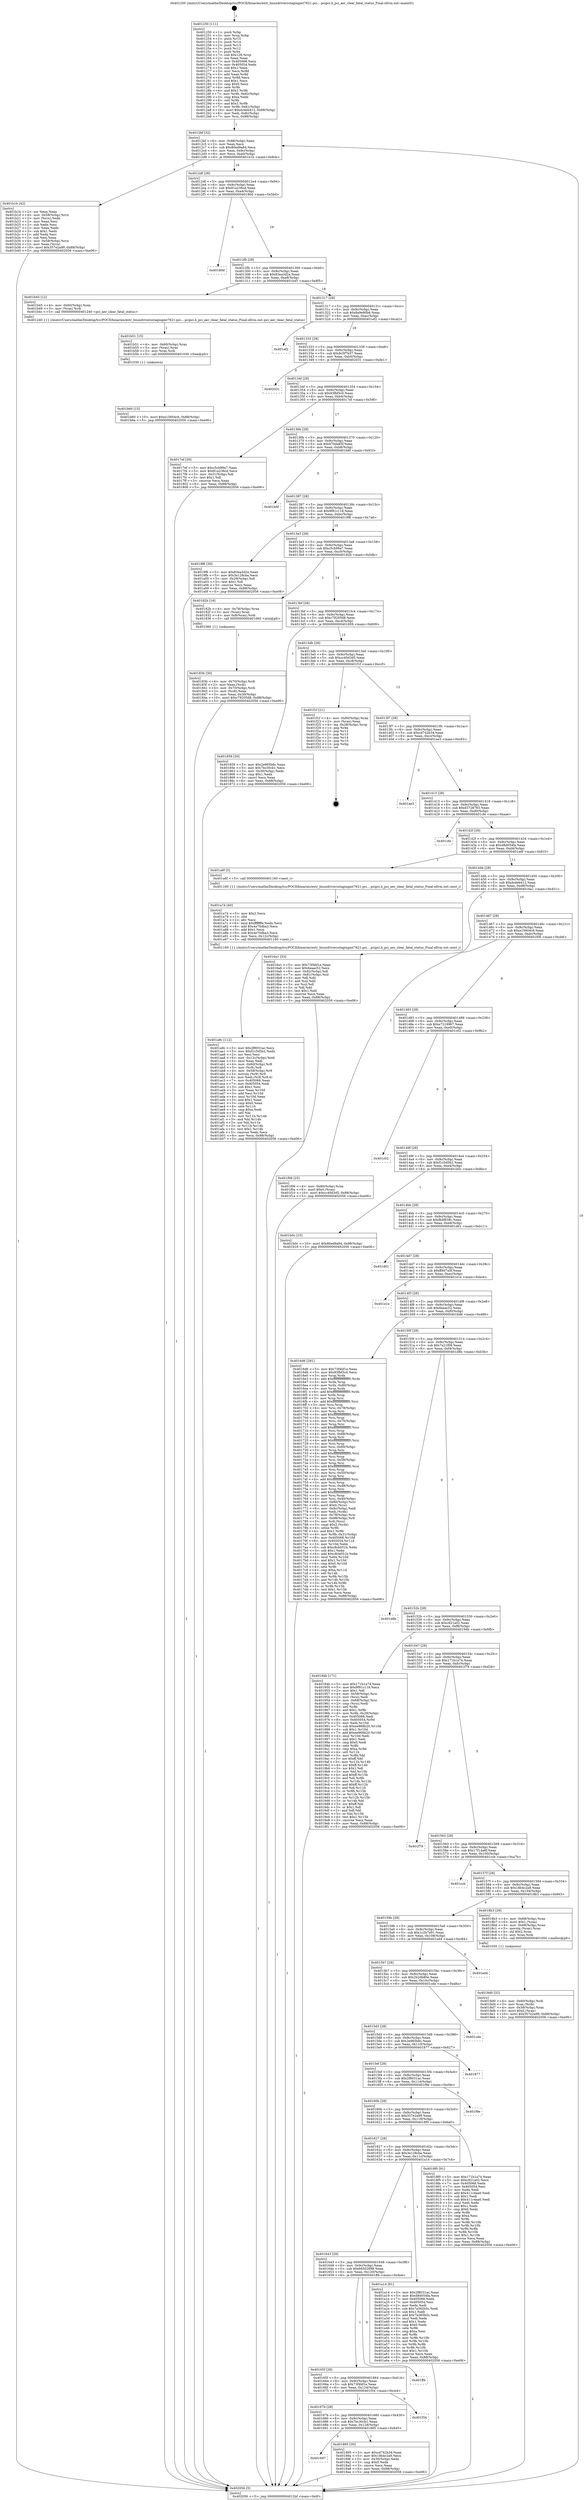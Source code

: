 digraph "0x401250" {
  label = "0x401250 (/mnt/c/Users/mathe/Desktop/tcc/POCII/binaries/extr_linuxdriversstagingmt7621-pci....pcipci.h_pci_aer_clear_fatal_status_Final-ollvm.out::main(0))"
  labelloc = "t"
  node[shape=record]

  Entry [label="",width=0.3,height=0.3,shape=circle,fillcolor=black,style=filled]
  "0x4012bf" [label="{
     0x4012bf [32]\l
     | [instrs]\l
     &nbsp;&nbsp;0x4012bf \<+6\>: mov -0x88(%rbp),%eax\l
     &nbsp;&nbsp;0x4012c5 \<+2\>: mov %eax,%ecx\l
     &nbsp;&nbsp;0x4012c7 \<+6\>: sub $0x80ed9a84,%ecx\l
     &nbsp;&nbsp;0x4012cd \<+6\>: mov %eax,-0x9c(%rbp)\l
     &nbsp;&nbsp;0x4012d3 \<+6\>: mov %ecx,-0xa0(%rbp)\l
     &nbsp;&nbsp;0x4012d9 \<+6\>: je 0000000000401b1b \<main+0x8cb\>\l
  }"]
  "0x401b1b" [label="{
     0x401b1b [42]\l
     | [instrs]\l
     &nbsp;&nbsp;0x401b1b \<+2\>: xor %eax,%eax\l
     &nbsp;&nbsp;0x401b1d \<+4\>: mov -0x58(%rbp),%rcx\l
     &nbsp;&nbsp;0x401b21 \<+2\>: mov (%rcx),%edx\l
     &nbsp;&nbsp;0x401b23 \<+2\>: mov %eax,%esi\l
     &nbsp;&nbsp;0x401b25 \<+2\>: sub %edx,%esi\l
     &nbsp;&nbsp;0x401b27 \<+2\>: mov %eax,%edx\l
     &nbsp;&nbsp;0x401b29 \<+3\>: sub $0x1,%edx\l
     &nbsp;&nbsp;0x401b2c \<+2\>: add %edx,%esi\l
     &nbsp;&nbsp;0x401b2e \<+2\>: sub %esi,%eax\l
     &nbsp;&nbsp;0x401b30 \<+4\>: mov -0x58(%rbp),%rcx\l
     &nbsp;&nbsp;0x401b34 \<+2\>: mov %eax,(%rcx)\l
     &nbsp;&nbsp;0x401b36 \<+10\>: movl $0x357e2a99,-0x88(%rbp)\l
     &nbsp;&nbsp;0x401b40 \<+5\>: jmp 0000000000402056 \<main+0xe06\>\l
  }"]
  "0x4012df" [label="{
     0x4012df [28]\l
     | [instrs]\l
     &nbsp;&nbsp;0x4012df \<+5\>: jmp 00000000004012e4 \<main+0x94\>\l
     &nbsp;&nbsp;0x4012e4 \<+6\>: mov -0x9c(%rbp),%eax\l
     &nbsp;&nbsp;0x4012ea \<+5\>: sub $0x81a236cd,%eax\l
     &nbsp;&nbsp;0x4012ef \<+6\>: mov %eax,-0xa4(%rbp)\l
     &nbsp;&nbsp;0x4012f5 \<+6\>: je 000000000040180d \<main+0x5bd\>\l
  }"]
  Exit [label="",width=0.3,height=0.3,shape=circle,fillcolor=black,style=filled,peripheries=2]
  "0x40180d" [label="{
     0x40180d\l
  }", style=dashed]
  "0x4012fb" [label="{
     0x4012fb [28]\l
     | [instrs]\l
     &nbsp;&nbsp;0x4012fb \<+5\>: jmp 0000000000401300 \<main+0xb0\>\l
     &nbsp;&nbsp;0x401300 \<+6\>: mov -0x9c(%rbp),%eax\l
     &nbsp;&nbsp;0x401306 \<+5\>: sub $0x83ea3d2a,%eax\l
     &nbsp;&nbsp;0x40130b \<+6\>: mov %eax,-0xa8(%rbp)\l
     &nbsp;&nbsp;0x401311 \<+6\>: je 0000000000401b45 \<main+0x8f5\>\l
  }"]
  "0x401b60" [label="{
     0x401b60 [15]\l
     | [instrs]\l
     &nbsp;&nbsp;0x401b60 \<+10\>: movl $0xe15604c6,-0x88(%rbp)\l
     &nbsp;&nbsp;0x401b6a \<+5\>: jmp 0000000000402056 \<main+0xe06\>\l
  }"]
  "0x401b45" [label="{
     0x401b45 [12]\l
     | [instrs]\l
     &nbsp;&nbsp;0x401b45 \<+4\>: mov -0x60(%rbp),%rax\l
     &nbsp;&nbsp;0x401b49 \<+3\>: mov (%rax),%rdi\l
     &nbsp;&nbsp;0x401b4c \<+5\>: call 0000000000401240 \<pci_aer_clear_fatal_status\>\l
     | [calls]\l
     &nbsp;&nbsp;0x401240 \{1\} (/mnt/c/Users/mathe/Desktop/tcc/POCII/binaries/extr_linuxdriversstagingmt7621-pci....pcipci.h_pci_aer_clear_fatal_status_Final-ollvm.out::pci_aer_clear_fatal_status)\l
  }"]
  "0x401317" [label="{
     0x401317 [28]\l
     | [instrs]\l
     &nbsp;&nbsp;0x401317 \<+5\>: jmp 000000000040131c \<main+0xcc\>\l
     &nbsp;&nbsp;0x40131c \<+6\>: mov -0x9c(%rbp),%eax\l
     &nbsp;&nbsp;0x401322 \<+5\>: sub $0x8a9e80b6,%eax\l
     &nbsp;&nbsp;0x401327 \<+6\>: mov %eax,-0xac(%rbp)\l
     &nbsp;&nbsp;0x40132d \<+6\>: je 0000000000401ef2 \<main+0xca2\>\l
  }"]
  "0x401b51" [label="{
     0x401b51 [15]\l
     | [instrs]\l
     &nbsp;&nbsp;0x401b51 \<+4\>: mov -0x60(%rbp),%rax\l
     &nbsp;&nbsp;0x401b55 \<+3\>: mov (%rax),%rax\l
     &nbsp;&nbsp;0x401b58 \<+3\>: mov %rax,%rdi\l
     &nbsp;&nbsp;0x401b5b \<+5\>: call 0000000000401030 \<free@plt\>\l
     | [calls]\l
     &nbsp;&nbsp;0x401030 \{1\} (unknown)\l
  }"]
  "0x401ef2" [label="{
     0x401ef2\l
  }", style=dashed]
  "0x401333" [label="{
     0x401333 [28]\l
     | [instrs]\l
     &nbsp;&nbsp;0x401333 \<+5\>: jmp 0000000000401338 \<main+0xe8\>\l
     &nbsp;&nbsp;0x401338 \<+6\>: mov -0x9c(%rbp),%eax\l
     &nbsp;&nbsp;0x40133e \<+5\>: sub $0x8c5f7b37,%eax\l
     &nbsp;&nbsp;0x401343 \<+6\>: mov %eax,-0xb0(%rbp)\l
     &nbsp;&nbsp;0x401349 \<+6\>: je 0000000000402031 \<main+0xde1\>\l
  }"]
  "0x401a9c" [label="{
     0x401a9c [112]\l
     | [instrs]\l
     &nbsp;&nbsp;0x401a9c \<+5\>: mov $0x2f8031ac,%ecx\l
     &nbsp;&nbsp;0x401aa1 \<+5\>: mov $0xf1c5d5b2,%edx\l
     &nbsp;&nbsp;0x401aa6 \<+2\>: xor %esi,%esi\l
     &nbsp;&nbsp;0x401aa8 \<+6\>: mov -0x12c(%rbp),%edi\l
     &nbsp;&nbsp;0x401aae \<+3\>: imul %eax,%edi\l
     &nbsp;&nbsp;0x401ab1 \<+4\>: mov -0x60(%rbp),%r8\l
     &nbsp;&nbsp;0x401ab5 \<+3\>: mov (%r8),%r8\l
     &nbsp;&nbsp;0x401ab8 \<+4\>: mov -0x58(%rbp),%r9\l
     &nbsp;&nbsp;0x401abc \<+3\>: movslq (%r9),%r9\l
     &nbsp;&nbsp;0x401abf \<+4\>: mov %edi,(%r8,%r9,4)\l
     &nbsp;&nbsp;0x401ac3 \<+7\>: mov 0x405068,%eax\l
     &nbsp;&nbsp;0x401aca \<+7\>: mov 0x405054,%edi\l
     &nbsp;&nbsp;0x401ad1 \<+3\>: sub $0x1,%esi\l
     &nbsp;&nbsp;0x401ad4 \<+3\>: mov %eax,%r10d\l
     &nbsp;&nbsp;0x401ad7 \<+3\>: add %esi,%r10d\l
     &nbsp;&nbsp;0x401ada \<+4\>: imul %r10d,%eax\l
     &nbsp;&nbsp;0x401ade \<+3\>: and $0x1,%eax\l
     &nbsp;&nbsp;0x401ae1 \<+3\>: cmp $0x0,%eax\l
     &nbsp;&nbsp;0x401ae4 \<+4\>: sete %r11b\l
     &nbsp;&nbsp;0x401ae8 \<+3\>: cmp $0xa,%edi\l
     &nbsp;&nbsp;0x401aeb \<+3\>: setl %bl\l
     &nbsp;&nbsp;0x401aee \<+3\>: mov %r11b,%r14b\l
     &nbsp;&nbsp;0x401af1 \<+3\>: and %bl,%r14b\l
     &nbsp;&nbsp;0x401af4 \<+3\>: xor %bl,%r11b\l
     &nbsp;&nbsp;0x401af7 \<+3\>: or %r11b,%r14b\l
     &nbsp;&nbsp;0x401afa \<+4\>: test $0x1,%r14b\l
     &nbsp;&nbsp;0x401afe \<+3\>: cmovne %edx,%ecx\l
     &nbsp;&nbsp;0x401b01 \<+6\>: mov %ecx,-0x88(%rbp)\l
     &nbsp;&nbsp;0x401b07 \<+5\>: jmp 0000000000402056 \<main+0xe06\>\l
  }"]
  "0x402031" [label="{
     0x402031\l
  }", style=dashed]
  "0x40134f" [label="{
     0x40134f [28]\l
     | [instrs]\l
     &nbsp;&nbsp;0x40134f \<+5\>: jmp 0000000000401354 \<main+0x104\>\l
     &nbsp;&nbsp;0x401354 \<+6\>: mov -0x9c(%rbp),%eax\l
     &nbsp;&nbsp;0x40135a \<+5\>: sub $0x93fbf3c0,%eax\l
     &nbsp;&nbsp;0x40135f \<+6\>: mov %eax,-0xb4(%rbp)\l
     &nbsp;&nbsp;0x401365 \<+6\>: je 00000000004017ef \<main+0x59f\>\l
  }"]
  "0x401a74" [label="{
     0x401a74 [40]\l
     | [instrs]\l
     &nbsp;&nbsp;0x401a74 \<+5\>: mov $0x2,%ecx\l
     &nbsp;&nbsp;0x401a79 \<+1\>: cltd\l
     &nbsp;&nbsp;0x401a7a \<+2\>: idiv %ecx\l
     &nbsp;&nbsp;0x401a7c \<+6\>: imul $0xfffffffe,%edx,%ecx\l
     &nbsp;&nbsp;0x401a82 \<+6\>: add $0x4e70dba3,%ecx\l
     &nbsp;&nbsp;0x401a88 \<+3\>: add $0x1,%ecx\l
     &nbsp;&nbsp;0x401a8b \<+6\>: sub $0x4e70dba3,%ecx\l
     &nbsp;&nbsp;0x401a91 \<+6\>: mov %ecx,-0x12c(%rbp)\l
     &nbsp;&nbsp;0x401a97 \<+5\>: call 0000000000401160 \<next_i\>\l
     | [calls]\l
     &nbsp;&nbsp;0x401160 \{1\} (/mnt/c/Users/mathe/Desktop/tcc/POCII/binaries/extr_linuxdriversstagingmt7621-pci....pcipci.h_pci_aer_clear_fatal_status_Final-ollvm.out::next_i)\l
  }"]
  "0x4017ef" [label="{
     0x4017ef [30]\l
     | [instrs]\l
     &nbsp;&nbsp;0x4017ef \<+5\>: mov $0xc5cb98a7,%eax\l
     &nbsp;&nbsp;0x4017f4 \<+5\>: mov $0x81a236cd,%ecx\l
     &nbsp;&nbsp;0x4017f9 \<+3\>: mov -0x31(%rbp),%dl\l
     &nbsp;&nbsp;0x4017fc \<+3\>: test $0x1,%dl\l
     &nbsp;&nbsp;0x4017ff \<+3\>: cmovne %ecx,%eax\l
     &nbsp;&nbsp;0x401802 \<+6\>: mov %eax,-0x88(%rbp)\l
     &nbsp;&nbsp;0x401808 \<+5\>: jmp 0000000000402056 \<main+0xe06\>\l
  }"]
  "0x40136b" [label="{
     0x40136b [28]\l
     | [instrs]\l
     &nbsp;&nbsp;0x40136b \<+5\>: jmp 0000000000401370 \<main+0x120\>\l
     &nbsp;&nbsp;0x401370 \<+6\>: mov -0x9c(%rbp),%eax\l
     &nbsp;&nbsp;0x401376 \<+5\>: sub $0x970da85f,%eax\l
     &nbsp;&nbsp;0x40137b \<+6\>: mov %eax,-0xb8(%rbp)\l
     &nbsp;&nbsp;0x401381 \<+6\>: je 0000000000401b6f \<main+0x91f\>\l
  }"]
  "0x4018d0" [label="{
     0x4018d0 [32]\l
     | [instrs]\l
     &nbsp;&nbsp;0x4018d0 \<+4\>: mov -0x60(%rbp),%rdi\l
     &nbsp;&nbsp;0x4018d4 \<+3\>: mov %rax,(%rdi)\l
     &nbsp;&nbsp;0x4018d7 \<+4\>: mov -0x58(%rbp),%rax\l
     &nbsp;&nbsp;0x4018db \<+6\>: movl $0x0,(%rax)\l
     &nbsp;&nbsp;0x4018e1 \<+10\>: movl $0x357e2a99,-0x88(%rbp)\l
     &nbsp;&nbsp;0x4018eb \<+5\>: jmp 0000000000402056 \<main+0xe06\>\l
  }"]
  "0x401b6f" [label="{
     0x401b6f\l
  }", style=dashed]
  "0x401387" [label="{
     0x401387 [28]\l
     | [instrs]\l
     &nbsp;&nbsp;0x401387 \<+5\>: jmp 000000000040138c \<main+0x13c\>\l
     &nbsp;&nbsp;0x40138c \<+6\>: mov -0x9c(%rbp),%eax\l
     &nbsp;&nbsp;0x401392 \<+5\>: sub $0x9f91c118,%eax\l
     &nbsp;&nbsp;0x401397 \<+6\>: mov %eax,-0xbc(%rbp)\l
     &nbsp;&nbsp;0x40139d \<+6\>: je 00000000004019f6 \<main+0x7a6\>\l
  }"]
  "0x401697" [label="{
     0x401697\l
  }", style=dashed]
  "0x4019f6" [label="{
     0x4019f6 [30]\l
     | [instrs]\l
     &nbsp;&nbsp;0x4019f6 \<+5\>: mov $0x83ea3d2a,%eax\l
     &nbsp;&nbsp;0x4019fb \<+5\>: mov $0x3e128cba,%ecx\l
     &nbsp;&nbsp;0x401a00 \<+3\>: mov -0x29(%rbp),%dl\l
     &nbsp;&nbsp;0x401a03 \<+3\>: test $0x1,%dl\l
     &nbsp;&nbsp;0x401a06 \<+3\>: cmovne %ecx,%eax\l
     &nbsp;&nbsp;0x401a09 \<+6\>: mov %eax,-0x88(%rbp)\l
     &nbsp;&nbsp;0x401a0f \<+5\>: jmp 0000000000402056 \<main+0xe06\>\l
  }"]
  "0x4013a3" [label="{
     0x4013a3 [28]\l
     | [instrs]\l
     &nbsp;&nbsp;0x4013a3 \<+5\>: jmp 00000000004013a8 \<main+0x158\>\l
     &nbsp;&nbsp;0x4013a8 \<+6\>: mov -0x9c(%rbp),%eax\l
     &nbsp;&nbsp;0x4013ae \<+5\>: sub $0xc5cb98a7,%eax\l
     &nbsp;&nbsp;0x4013b3 \<+6\>: mov %eax,-0xc0(%rbp)\l
     &nbsp;&nbsp;0x4013b9 \<+6\>: je 000000000040182b \<main+0x5db\>\l
  }"]
  "0x401895" [label="{
     0x401895 [30]\l
     | [instrs]\l
     &nbsp;&nbsp;0x401895 \<+5\>: mov $0xcd742b34,%eax\l
     &nbsp;&nbsp;0x40189a \<+5\>: mov $0x18b4c2a9,%ecx\l
     &nbsp;&nbsp;0x40189f \<+3\>: mov -0x30(%rbp),%edx\l
     &nbsp;&nbsp;0x4018a2 \<+3\>: cmp $0x0,%edx\l
     &nbsp;&nbsp;0x4018a5 \<+3\>: cmove %ecx,%eax\l
     &nbsp;&nbsp;0x4018a8 \<+6\>: mov %eax,-0x88(%rbp)\l
     &nbsp;&nbsp;0x4018ae \<+5\>: jmp 0000000000402056 \<main+0xe06\>\l
  }"]
  "0x40182b" [label="{
     0x40182b [16]\l
     | [instrs]\l
     &nbsp;&nbsp;0x40182b \<+4\>: mov -0x78(%rbp),%rax\l
     &nbsp;&nbsp;0x40182f \<+3\>: mov (%rax),%rax\l
     &nbsp;&nbsp;0x401832 \<+4\>: mov 0x8(%rax),%rdi\l
     &nbsp;&nbsp;0x401836 \<+5\>: call 0000000000401060 \<atoi@plt\>\l
     | [calls]\l
     &nbsp;&nbsp;0x401060 \{1\} (unknown)\l
  }"]
  "0x4013bf" [label="{
     0x4013bf [28]\l
     | [instrs]\l
     &nbsp;&nbsp;0x4013bf \<+5\>: jmp 00000000004013c4 \<main+0x174\>\l
     &nbsp;&nbsp;0x4013c4 \<+6\>: mov -0x9c(%rbp),%eax\l
     &nbsp;&nbsp;0x4013ca \<+5\>: sub $0xc78205d8,%eax\l
     &nbsp;&nbsp;0x4013cf \<+6\>: mov %eax,-0xc4(%rbp)\l
     &nbsp;&nbsp;0x4013d5 \<+6\>: je 0000000000401859 \<main+0x609\>\l
  }"]
  "0x40167b" [label="{
     0x40167b [28]\l
     | [instrs]\l
     &nbsp;&nbsp;0x40167b \<+5\>: jmp 0000000000401680 \<main+0x430\>\l
     &nbsp;&nbsp;0x401680 \<+6\>: mov -0x9c(%rbp),%eax\l
     &nbsp;&nbsp;0x401686 \<+5\>: sub $0x7bc30cb1,%eax\l
     &nbsp;&nbsp;0x40168b \<+6\>: mov %eax,-0x128(%rbp)\l
     &nbsp;&nbsp;0x401691 \<+6\>: je 0000000000401895 \<main+0x645\>\l
  }"]
  "0x401859" [label="{
     0x401859 [30]\l
     | [instrs]\l
     &nbsp;&nbsp;0x401859 \<+5\>: mov $0x2e965b6c,%eax\l
     &nbsp;&nbsp;0x40185e \<+5\>: mov $0x7bc30cb1,%ecx\l
     &nbsp;&nbsp;0x401863 \<+3\>: mov -0x30(%rbp),%edx\l
     &nbsp;&nbsp;0x401866 \<+3\>: cmp $0x1,%edx\l
     &nbsp;&nbsp;0x401869 \<+3\>: cmovl %ecx,%eax\l
     &nbsp;&nbsp;0x40186c \<+6\>: mov %eax,-0x88(%rbp)\l
     &nbsp;&nbsp;0x401872 \<+5\>: jmp 0000000000402056 \<main+0xe06\>\l
  }"]
  "0x4013db" [label="{
     0x4013db [28]\l
     | [instrs]\l
     &nbsp;&nbsp;0x4013db \<+5\>: jmp 00000000004013e0 \<main+0x190\>\l
     &nbsp;&nbsp;0x4013e0 \<+6\>: mov -0x9c(%rbp),%eax\l
     &nbsp;&nbsp;0x4013e6 \<+5\>: sub $0xcc40d3d5,%eax\l
     &nbsp;&nbsp;0x4013eb \<+6\>: mov %eax,-0xc8(%rbp)\l
     &nbsp;&nbsp;0x4013f1 \<+6\>: je 0000000000401f1f \<main+0xccf\>\l
  }"]
  "0x401f34" [label="{
     0x401f34\l
  }", style=dashed]
  "0x401f1f" [label="{
     0x401f1f [21]\l
     | [instrs]\l
     &nbsp;&nbsp;0x401f1f \<+4\>: mov -0x80(%rbp),%rax\l
     &nbsp;&nbsp;0x401f23 \<+2\>: mov (%rax),%eax\l
     &nbsp;&nbsp;0x401f25 \<+4\>: lea -0x28(%rbp),%rsp\l
     &nbsp;&nbsp;0x401f29 \<+1\>: pop %rbx\l
     &nbsp;&nbsp;0x401f2a \<+2\>: pop %r12\l
     &nbsp;&nbsp;0x401f2c \<+2\>: pop %r13\l
     &nbsp;&nbsp;0x401f2e \<+2\>: pop %r14\l
     &nbsp;&nbsp;0x401f30 \<+2\>: pop %r15\l
     &nbsp;&nbsp;0x401f32 \<+1\>: pop %rbp\l
     &nbsp;&nbsp;0x401f33 \<+1\>: ret\l
  }"]
  "0x4013f7" [label="{
     0x4013f7 [28]\l
     | [instrs]\l
     &nbsp;&nbsp;0x4013f7 \<+5\>: jmp 00000000004013fc \<main+0x1ac\>\l
     &nbsp;&nbsp;0x4013fc \<+6\>: mov -0x9c(%rbp),%eax\l
     &nbsp;&nbsp;0x401402 \<+5\>: sub $0xcd742b34,%eax\l
     &nbsp;&nbsp;0x401407 \<+6\>: mov %eax,-0xcc(%rbp)\l
     &nbsp;&nbsp;0x40140d \<+6\>: je 0000000000401ee3 \<main+0xc93\>\l
  }"]
  "0x40165f" [label="{
     0x40165f [28]\l
     | [instrs]\l
     &nbsp;&nbsp;0x40165f \<+5\>: jmp 0000000000401664 \<main+0x414\>\l
     &nbsp;&nbsp;0x401664 \<+6\>: mov -0x9c(%rbp),%eax\l
     &nbsp;&nbsp;0x40166a \<+5\>: sub $0x73f4bf1e,%eax\l
     &nbsp;&nbsp;0x40166f \<+6\>: mov %eax,-0x124(%rbp)\l
     &nbsp;&nbsp;0x401675 \<+6\>: je 0000000000401f34 \<main+0xce4\>\l
  }"]
  "0x401ee3" [label="{
     0x401ee3\l
  }", style=dashed]
  "0x401413" [label="{
     0x401413 [28]\l
     | [instrs]\l
     &nbsp;&nbsp;0x401413 \<+5\>: jmp 0000000000401418 \<main+0x1c8\>\l
     &nbsp;&nbsp;0x401418 \<+6\>: mov -0x9c(%rbp),%eax\l
     &nbsp;&nbsp;0x40141e \<+5\>: sub $0xd3728783,%eax\l
     &nbsp;&nbsp;0x401423 \<+6\>: mov %eax,-0xd0(%rbp)\l
     &nbsp;&nbsp;0x401429 \<+6\>: je 0000000000401cfe \<main+0xaae\>\l
  }"]
  "0x401ff4" [label="{
     0x401ff4\l
  }", style=dashed]
  "0x401cfe" [label="{
     0x401cfe\l
  }", style=dashed]
  "0x40142f" [label="{
     0x40142f [28]\l
     | [instrs]\l
     &nbsp;&nbsp;0x40142f \<+5\>: jmp 0000000000401434 \<main+0x1e4\>\l
     &nbsp;&nbsp;0x401434 \<+6\>: mov -0x9c(%rbp),%eax\l
     &nbsp;&nbsp;0x40143a \<+5\>: sub $0xd8d054fa,%eax\l
     &nbsp;&nbsp;0x40143f \<+6\>: mov %eax,-0xd4(%rbp)\l
     &nbsp;&nbsp;0x401445 \<+6\>: je 0000000000401a6f \<main+0x81f\>\l
  }"]
  "0x401643" [label="{
     0x401643 [28]\l
     | [instrs]\l
     &nbsp;&nbsp;0x401643 \<+5\>: jmp 0000000000401648 \<main+0x3f8\>\l
     &nbsp;&nbsp;0x401648 \<+6\>: mov -0x9c(%rbp),%eax\l
     &nbsp;&nbsp;0x40164e \<+5\>: sub $0x66502898,%eax\l
     &nbsp;&nbsp;0x401653 \<+6\>: mov %eax,-0x120(%rbp)\l
     &nbsp;&nbsp;0x401659 \<+6\>: je 0000000000401ff4 \<main+0xda4\>\l
  }"]
  "0x401a6f" [label="{
     0x401a6f [5]\l
     | [instrs]\l
     &nbsp;&nbsp;0x401a6f \<+5\>: call 0000000000401160 \<next_i\>\l
     | [calls]\l
     &nbsp;&nbsp;0x401160 \{1\} (/mnt/c/Users/mathe/Desktop/tcc/POCII/binaries/extr_linuxdriversstagingmt7621-pci....pcipci.h_pci_aer_clear_fatal_status_Final-ollvm.out::next_i)\l
  }"]
  "0x40144b" [label="{
     0x40144b [28]\l
     | [instrs]\l
     &nbsp;&nbsp;0x40144b \<+5\>: jmp 0000000000401450 \<main+0x200\>\l
     &nbsp;&nbsp;0x401450 \<+6\>: mov -0x9c(%rbp),%eax\l
     &nbsp;&nbsp;0x401456 \<+5\>: sub $0xdcdeb412,%eax\l
     &nbsp;&nbsp;0x40145b \<+6\>: mov %eax,-0xd8(%rbp)\l
     &nbsp;&nbsp;0x401461 \<+6\>: je 00000000004016a1 \<main+0x451\>\l
  }"]
  "0x401a14" [label="{
     0x401a14 [91]\l
     | [instrs]\l
     &nbsp;&nbsp;0x401a14 \<+5\>: mov $0x2f8031ac,%eax\l
     &nbsp;&nbsp;0x401a19 \<+5\>: mov $0xd8d054fa,%ecx\l
     &nbsp;&nbsp;0x401a1e \<+7\>: mov 0x405068,%edx\l
     &nbsp;&nbsp;0x401a25 \<+7\>: mov 0x405054,%esi\l
     &nbsp;&nbsp;0x401a2c \<+2\>: mov %edx,%edi\l
     &nbsp;&nbsp;0x401a2e \<+6\>: sub $0x7a365b5c,%edi\l
     &nbsp;&nbsp;0x401a34 \<+3\>: sub $0x1,%edi\l
     &nbsp;&nbsp;0x401a37 \<+6\>: add $0x7a365b5c,%edi\l
     &nbsp;&nbsp;0x401a3d \<+3\>: imul %edi,%edx\l
     &nbsp;&nbsp;0x401a40 \<+3\>: and $0x1,%edx\l
     &nbsp;&nbsp;0x401a43 \<+3\>: cmp $0x0,%edx\l
     &nbsp;&nbsp;0x401a46 \<+4\>: sete %r8b\l
     &nbsp;&nbsp;0x401a4a \<+3\>: cmp $0xa,%esi\l
     &nbsp;&nbsp;0x401a4d \<+4\>: setl %r9b\l
     &nbsp;&nbsp;0x401a51 \<+3\>: mov %r8b,%r10b\l
     &nbsp;&nbsp;0x401a54 \<+3\>: and %r9b,%r10b\l
     &nbsp;&nbsp;0x401a57 \<+3\>: xor %r9b,%r8b\l
     &nbsp;&nbsp;0x401a5a \<+3\>: or %r8b,%r10b\l
     &nbsp;&nbsp;0x401a5d \<+4\>: test $0x1,%r10b\l
     &nbsp;&nbsp;0x401a61 \<+3\>: cmovne %ecx,%eax\l
     &nbsp;&nbsp;0x401a64 \<+6\>: mov %eax,-0x88(%rbp)\l
     &nbsp;&nbsp;0x401a6a \<+5\>: jmp 0000000000402056 \<main+0xe06\>\l
  }"]
  "0x4016a1" [label="{
     0x4016a1 [53]\l
     | [instrs]\l
     &nbsp;&nbsp;0x4016a1 \<+5\>: mov $0x73f4bf1e,%eax\l
     &nbsp;&nbsp;0x4016a6 \<+5\>: mov $0x6eaac52,%ecx\l
     &nbsp;&nbsp;0x4016ab \<+6\>: mov -0x82(%rbp),%dl\l
     &nbsp;&nbsp;0x4016b1 \<+7\>: mov -0x81(%rbp),%sil\l
     &nbsp;&nbsp;0x4016b8 \<+3\>: mov %dl,%dil\l
     &nbsp;&nbsp;0x4016bb \<+3\>: and %sil,%dil\l
     &nbsp;&nbsp;0x4016be \<+3\>: xor %sil,%dl\l
     &nbsp;&nbsp;0x4016c1 \<+3\>: or %dl,%dil\l
     &nbsp;&nbsp;0x4016c4 \<+4\>: test $0x1,%dil\l
     &nbsp;&nbsp;0x4016c8 \<+3\>: cmovne %ecx,%eax\l
     &nbsp;&nbsp;0x4016cb \<+6\>: mov %eax,-0x88(%rbp)\l
     &nbsp;&nbsp;0x4016d1 \<+5\>: jmp 0000000000402056 \<main+0xe06\>\l
  }"]
  "0x401467" [label="{
     0x401467 [28]\l
     | [instrs]\l
     &nbsp;&nbsp;0x401467 \<+5\>: jmp 000000000040146c \<main+0x21c\>\l
     &nbsp;&nbsp;0x40146c \<+6\>: mov -0x9c(%rbp),%eax\l
     &nbsp;&nbsp;0x401472 \<+5\>: sub $0xe15604c6,%eax\l
     &nbsp;&nbsp;0x401477 \<+6\>: mov %eax,-0xdc(%rbp)\l
     &nbsp;&nbsp;0x40147d \<+6\>: je 0000000000401f06 \<main+0xcb6\>\l
  }"]
  "0x402056" [label="{
     0x402056 [5]\l
     | [instrs]\l
     &nbsp;&nbsp;0x402056 \<+5\>: jmp 00000000004012bf \<main+0x6f\>\l
  }"]
  "0x401250" [label="{
     0x401250 [111]\l
     | [instrs]\l
     &nbsp;&nbsp;0x401250 \<+1\>: push %rbp\l
     &nbsp;&nbsp;0x401251 \<+3\>: mov %rsp,%rbp\l
     &nbsp;&nbsp;0x401254 \<+2\>: push %r15\l
     &nbsp;&nbsp;0x401256 \<+2\>: push %r14\l
     &nbsp;&nbsp;0x401258 \<+2\>: push %r13\l
     &nbsp;&nbsp;0x40125a \<+2\>: push %r12\l
     &nbsp;&nbsp;0x40125c \<+1\>: push %rbx\l
     &nbsp;&nbsp;0x40125d \<+7\>: sub $0x128,%rsp\l
     &nbsp;&nbsp;0x401264 \<+2\>: xor %eax,%eax\l
     &nbsp;&nbsp;0x401266 \<+7\>: mov 0x405068,%ecx\l
     &nbsp;&nbsp;0x40126d \<+7\>: mov 0x405054,%edx\l
     &nbsp;&nbsp;0x401274 \<+3\>: sub $0x1,%eax\l
     &nbsp;&nbsp;0x401277 \<+3\>: mov %ecx,%r8d\l
     &nbsp;&nbsp;0x40127a \<+3\>: add %eax,%r8d\l
     &nbsp;&nbsp;0x40127d \<+4\>: imul %r8d,%ecx\l
     &nbsp;&nbsp;0x401281 \<+3\>: and $0x1,%ecx\l
     &nbsp;&nbsp;0x401284 \<+3\>: cmp $0x0,%ecx\l
     &nbsp;&nbsp;0x401287 \<+4\>: sete %r9b\l
     &nbsp;&nbsp;0x40128b \<+4\>: and $0x1,%r9b\l
     &nbsp;&nbsp;0x40128f \<+7\>: mov %r9b,-0x82(%rbp)\l
     &nbsp;&nbsp;0x401296 \<+3\>: cmp $0xa,%edx\l
     &nbsp;&nbsp;0x401299 \<+4\>: setl %r9b\l
     &nbsp;&nbsp;0x40129d \<+4\>: and $0x1,%r9b\l
     &nbsp;&nbsp;0x4012a1 \<+7\>: mov %r9b,-0x81(%rbp)\l
     &nbsp;&nbsp;0x4012a8 \<+10\>: movl $0xdcdeb412,-0x88(%rbp)\l
     &nbsp;&nbsp;0x4012b2 \<+6\>: mov %edi,-0x8c(%rbp)\l
     &nbsp;&nbsp;0x4012b8 \<+7\>: mov %rsi,-0x98(%rbp)\l
  }"]
  "0x401627" [label="{
     0x401627 [28]\l
     | [instrs]\l
     &nbsp;&nbsp;0x401627 \<+5\>: jmp 000000000040162c \<main+0x3dc\>\l
     &nbsp;&nbsp;0x40162c \<+6\>: mov -0x9c(%rbp),%eax\l
     &nbsp;&nbsp;0x401632 \<+5\>: sub $0x3e128cba,%eax\l
     &nbsp;&nbsp;0x401637 \<+6\>: mov %eax,-0x11c(%rbp)\l
     &nbsp;&nbsp;0x40163d \<+6\>: je 0000000000401a14 \<main+0x7c4\>\l
  }"]
  "0x401f06" [label="{
     0x401f06 [25]\l
     | [instrs]\l
     &nbsp;&nbsp;0x401f06 \<+4\>: mov -0x80(%rbp),%rax\l
     &nbsp;&nbsp;0x401f0a \<+6\>: movl $0x0,(%rax)\l
     &nbsp;&nbsp;0x401f10 \<+10\>: movl $0xcc40d3d5,-0x88(%rbp)\l
     &nbsp;&nbsp;0x401f1a \<+5\>: jmp 0000000000402056 \<main+0xe06\>\l
  }"]
  "0x401483" [label="{
     0x401483 [28]\l
     | [instrs]\l
     &nbsp;&nbsp;0x401483 \<+5\>: jmp 0000000000401488 \<main+0x238\>\l
     &nbsp;&nbsp;0x401488 \<+6\>: mov -0x9c(%rbp),%eax\l
     &nbsp;&nbsp;0x40148e \<+5\>: sub $0xe7218967,%eax\l
     &nbsp;&nbsp;0x401493 \<+6\>: mov %eax,-0xe0(%rbp)\l
     &nbsp;&nbsp;0x401499 \<+6\>: je 0000000000401c02 \<main+0x9b2\>\l
  }"]
  "0x4018f0" [label="{
     0x4018f0 [91]\l
     | [instrs]\l
     &nbsp;&nbsp;0x4018f0 \<+5\>: mov $0x171b1a74,%eax\l
     &nbsp;&nbsp;0x4018f5 \<+5\>: mov $0xc921a02,%ecx\l
     &nbsp;&nbsp;0x4018fa \<+7\>: mov 0x405068,%edx\l
     &nbsp;&nbsp;0x401901 \<+7\>: mov 0x405054,%esi\l
     &nbsp;&nbsp;0x401908 \<+2\>: mov %edx,%edi\l
     &nbsp;&nbsp;0x40190a \<+6\>: add $0x411c4aa0,%edi\l
     &nbsp;&nbsp;0x401910 \<+3\>: sub $0x1,%edi\l
     &nbsp;&nbsp;0x401913 \<+6\>: sub $0x411c4aa0,%edi\l
     &nbsp;&nbsp;0x401919 \<+3\>: imul %edi,%edx\l
     &nbsp;&nbsp;0x40191c \<+3\>: and $0x1,%edx\l
     &nbsp;&nbsp;0x40191f \<+3\>: cmp $0x0,%edx\l
     &nbsp;&nbsp;0x401922 \<+4\>: sete %r8b\l
     &nbsp;&nbsp;0x401926 \<+3\>: cmp $0xa,%esi\l
     &nbsp;&nbsp;0x401929 \<+4\>: setl %r9b\l
     &nbsp;&nbsp;0x40192d \<+3\>: mov %r8b,%r10b\l
     &nbsp;&nbsp;0x401930 \<+3\>: and %r9b,%r10b\l
     &nbsp;&nbsp;0x401933 \<+3\>: xor %r9b,%r8b\l
     &nbsp;&nbsp;0x401936 \<+3\>: or %r8b,%r10b\l
     &nbsp;&nbsp;0x401939 \<+4\>: test $0x1,%r10b\l
     &nbsp;&nbsp;0x40193d \<+3\>: cmovne %ecx,%eax\l
     &nbsp;&nbsp;0x401940 \<+6\>: mov %eax,-0x88(%rbp)\l
     &nbsp;&nbsp;0x401946 \<+5\>: jmp 0000000000402056 \<main+0xe06\>\l
  }"]
  "0x401c02" [label="{
     0x401c02\l
  }", style=dashed]
  "0x40149f" [label="{
     0x40149f [28]\l
     | [instrs]\l
     &nbsp;&nbsp;0x40149f \<+5\>: jmp 00000000004014a4 \<main+0x254\>\l
     &nbsp;&nbsp;0x4014a4 \<+6\>: mov -0x9c(%rbp),%eax\l
     &nbsp;&nbsp;0x4014aa \<+5\>: sub $0xf1c5d5b2,%eax\l
     &nbsp;&nbsp;0x4014af \<+6\>: mov %eax,-0xe4(%rbp)\l
     &nbsp;&nbsp;0x4014b5 \<+6\>: je 0000000000401b0c \<main+0x8bc\>\l
  }"]
  "0x40160b" [label="{
     0x40160b [28]\l
     | [instrs]\l
     &nbsp;&nbsp;0x40160b \<+5\>: jmp 0000000000401610 \<main+0x3c0\>\l
     &nbsp;&nbsp;0x401610 \<+6\>: mov -0x9c(%rbp),%eax\l
     &nbsp;&nbsp;0x401616 \<+5\>: sub $0x357e2a99,%eax\l
     &nbsp;&nbsp;0x40161b \<+6\>: mov %eax,-0x118(%rbp)\l
     &nbsp;&nbsp;0x401621 \<+6\>: je 00000000004018f0 \<main+0x6a0\>\l
  }"]
  "0x401b0c" [label="{
     0x401b0c [15]\l
     | [instrs]\l
     &nbsp;&nbsp;0x401b0c \<+10\>: movl $0x80ed9a84,-0x88(%rbp)\l
     &nbsp;&nbsp;0x401b16 \<+5\>: jmp 0000000000402056 \<main+0xe06\>\l
  }"]
  "0x4014bb" [label="{
     0x4014bb [28]\l
     | [instrs]\l
     &nbsp;&nbsp;0x4014bb \<+5\>: jmp 00000000004014c0 \<main+0x270\>\l
     &nbsp;&nbsp;0x4014c0 \<+6\>: mov -0x9c(%rbp),%eax\l
     &nbsp;&nbsp;0x4014c6 \<+5\>: sub $0xfb4f638c,%eax\l
     &nbsp;&nbsp;0x4014cb \<+6\>: mov %eax,-0xe8(%rbp)\l
     &nbsp;&nbsp;0x4014d1 \<+6\>: je 0000000000401d61 \<main+0xb11\>\l
  }"]
  "0x401f9e" [label="{
     0x401f9e\l
  }", style=dashed]
  "0x401d61" [label="{
     0x401d61\l
  }", style=dashed]
  "0x4014d7" [label="{
     0x4014d7 [28]\l
     | [instrs]\l
     &nbsp;&nbsp;0x4014d7 \<+5\>: jmp 00000000004014dc \<main+0x28c\>\l
     &nbsp;&nbsp;0x4014dc \<+6\>: mov -0x9c(%rbp),%eax\l
     &nbsp;&nbsp;0x4014e2 \<+5\>: sub $0xff407a5f,%eax\l
     &nbsp;&nbsp;0x4014e7 \<+6\>: mov %eax,-0xec(%rbp)\l
     &nbsp;&nbsp;0x4014ed \<+6\>: je 0000000000401e1e \<main+0xbce\>\l
  }"]
  "0x4015ef" [label="{
     0x4015ef [28]\l
     | [instrs]\l
     &nbsp;&nbsp;0x4015ef \<+5\>: jmp 00000000004015f4 \<main+0x3a4\>\l
     &nbsp;&nbsp;0x4015f4 \<+6\>: mov -0x9c(%rbp),%eax\l
     &nbsp;&nbsp;0x4015fa \<+5\>: sub $0x2f8031ac,%eax\l
     &nbsp;&nbsp;0x4015ff \<+6\>: mov %eax,-0x114(%rbp)\l
     &nbsp;&nbsp;0x401605 \<+6\>: je 0000000000401f9e \<main+0xd4e\>\l
  }"]
  "0x401e1e" [label="{
     0x401e1e\l
  }", style=dashed]
  "0x4014f3" [label="{
     0x4014f3 [28]\l
     | [instrs]\l
     &nbsp;&nbsp;0x4014f3 \<+5\>: jmp 00000000004014f8 \<main+0x2a8\>\l
     &nbsp;&nbsp;0x4014f8 \<+6\>: mov -0x9c(%rbp),%eax\l
     &nbsp;&nbsp;0x4014fe \<+5\>: sub $0x6eaac52,%eax\l
     &nbsp;&nbsp;0x401503 \<+6\>: mov %eax,-0xf0(%rbp)\l
     &nbsp;&nbsp;0x401509 \<+6\>: je 00000000004016d6 \<main+0x486\>\l
  }"]
  "0x401877" [label="{
     0x401877\l
  }", style=dashed]
  "0x4016d6" [label="{
     0x4016d6 [281]\l
     | [instrs]\l
     &nbsp;&nbsp;0x4016d6 \<+5\>: mov $0x73f4bf1e,%eax\l
     &nbsp;&nbsp;0x4016db \<+5\>: mov $0x93fbf3c0,%ecx\l
     &nbsp;&nbsp;0x4016e0 \<+3\>: mov %rsp,%rdx\l
     &nbsp;&nbsp;0x4016e3 \<+4\>: add $0xfffffffffffffff0,%rdx\l
     &nbsp;&nbsp;0x4016e7 \<+3\>: mov %rdx,%rsp\l
     &nbsp;&nbsp;0x4016ea \<+4\>: mov %rdx,-0x80(%rbp)\l
     &nbsp;&nbsp;0x4016ee \<+3\>: mov %rsp,%rdx\l
     &nbsp;&nbsp;0x4016f1 \<+4\>: add $0xfffffffffffffff0,%rdx\l
     &nbsp;&nbsp;0x4016f5 \<+3\>: mov %rdx,%rsp\l
     &nbsp;&nbsp;0x4016f8 \<+3\>: mov %rsp,%rsi\l
     &nbsp;&nbsp;0x4016fb \<+4\>: add $0xfffffffffffffff0,%rsi\l
     &nbsp;&nbsp;0x4016ff \<+3\>: mov %rsi,%rsp\l
     &nbsp;&nbsp;0x401702 \<+4\>: mov %rsi,-0x78(%rbp)\l
     &nbsp;&nbsp;0x401706 \<+3\>: mov %rsp,%rsi\l
     &nbsp;&nbsp;0x401709 \<+4\>: add $0xfffffffffffffff0,%rsi\l
     &nbsp;&nbsp;0x40170d \<+3\>: mov %rsi,%rsp\l
     &nbsp;&nbsp;0x401710 \<+4\>: mov %rsi,-0x70(%rbp)\l
     &nbsp;&nbsp;0x401714 \<+3\>: mov %rsp,%rsi\l
     &nbsp;&nbsp;0x401717 \<+4\>: add $0xfffffffffffffff0,%rsi\l
     &nbsp;&nbsp;0x40171b \<+3\>: mov %rsi,%rsp\l
     &nbsp;&nbsp;0x40171e \<+4\>: mov %rsi,-0x68(%rbp)\l
     &nbsp;&nbsp;0x401722 \<+3\>: mov %rsp,%rsi\l
     &nbsp;&nbsp;0x401725 \<+4\>: add $0xfffffffffffffff0,%rsi\l
     &nbsp;&nbsp;0x401729 \<+3\>: mov %rsi,%rsp\l
     &nbsp;&nbsp;0x40172c \<+4\>: mov %rsi,-0x60(%rbp)\l
     &nbsp;&nbsp;0x401730 \<+3\>: mov %rsp,%rsi\l
     &nbsp;&nbsp;0x401733 \<+4\>: add $0xfffffffffffffff0,%rsi\l
     &nbsp;&nbsp;0x401737 \<+3\>: mov %rsi,%rsp\l
     &nbsp;&nbsp;0x40173a \<+4\>: mov %rsi,-0x58(%rbp)\l
     &nbsp;&nbsp;0x40173e \<+3\>: mov %rsp,%rsi\l
     &nbsp;&nbsp;0x401741 \<+4\>: add $0xfffffffffffffff0,%rsi\l
     &nbsp;&nbsp;0x401745 \<+3\>: mov %rsi,%rsp\l
     &nbsp;&nbsp;0x401748 \<+4\>: mov %rsi,-0x50(%rbp)\l
     &nbsp;&nbsp;0x40174c \<+3\>: mov %rsp,%rsi\l
     &nbsp;&nbsp;0x40174f \<+4\>: add $0xfffffffffffffff0,%rsi\l
     &nbsp;&nbsp;0x401753 \<+3\>: mov %rsi,%rsp\l
     &nbsp;&nbsp;0x401756 \<+4\>: mov %rsi,-0x48(%rbp)\l
     &nbsp;&nbsp;0x40175a \<+3\>: mov %rsp,%rsi\l
     &nbsp;&nbsp;0x40175d \<+4\>: add $0xfffffffffffffff0,%rsi\l
     &nbsp;&nbsp;0x401761 \<+3\>: mov %rsi,%rsp\l
     &nbsp;&nbsp;0x401764 \<+4\>: mov %rsi,-0x40(%rbp)\l
     &nbsp;&nbsp;0x401768 \<+4\>: mov -0x80(%rbp),%rsi\l
     &nbsp;&nbsp;0x40176c \<+6\>: movl $0x0,(%rsi)\l
     &nbsp;&nbsp;0x401772 \<+6\>: mov -0x8c(%rbp),%edi\l
     &nbsp;&nbsp;0x401778 \<+2\>: mov %edi,(%rdx)\l
     &nbsp;&nbsp;0x40177a \<+4\>: mov -0x78(%rbp),%rsi\l
     &nbsp;&nbsp;0x40177e \<+7\>: mov -0x98(%rbp),%r8\l
     &nbsp;&nbsp;0x401785 \<+3\>: mov %r8,(%rsi)\l
     &nbsp;&nbsp;0x401788 \<+3\>: cmpl $0x2,(%rdx)\l
     &nbsp;&nbsp;0x40178b \<+4\>: setne %r9b\l
     &nbsp;&nbsp;0x40178f \<+4\>: and $0x1,%r9b\l
     &nbsp;&nbsp;0x401793 \<+4\>: mov %r9b,-0x31(%rbp)\l
     &nbsp;&nbsp;0x401797 \<+8\>: mov 0x405068,%r10d\l
     &nbsp;&nbsp;0x40179f \<+8\>: mov 0x405054,%r11d\l
     &nbsp;&nbsp;0x4017a7 \<+3\>: mov %r10d,%ebx\l
     &nbsp;&nbsp;0x4017aa \<+6\>: sub $0xc8cb051b,%ebx\l
     &nbsp;&nbsp;0x4017b0 \<+3\>: sub $0x1,%ebx\l
     &nbsp;&nbsp;0x4017b3 \<+6\>: add $0xc8cb051b,%ebx\l
     &nbsp;&nbsp;0x4017b9 \<+4\>: imul %ebx,%r10d\l
     &nbsp;&nbsp;0x4017bd \<+4\>: and $0x1,%r10d\l
     &nbsp;&nbsp;0x4017c1 \<+4\>: cmp $0x0,%r10d\l
     &nbsp;&nbsp;0x4017c5 \<+4\>: sete %r9b\l
     &nbsp;&nbsp;0x4017c9 \<+4\>: cmp $0xa,%r11d\l
     &nbsp;&nbsp;0x4017cd \<+4\>: setl %r14b\l
     &nbsp;&nbsp;0x4017d1 \<+3\>: mov %r9b,%r15b\l
     &nbsp;&nbsp;0x4017d4 \<+3\>: and %r14b,%r15b\l
     &nbsp;&nbsp;0x4017d7 \<+3\>: xor %r14b,%r9b\l
     &nbsp;&nbsp;0x4017da \<+3\>: or %r9b,%r15b\l
     &nbsp;&nbsp;0x4017dd \<+4\>: test $0x1,%r15b\l
     &nbsp;&nbsp;0x4017e1 \<+3\>: cmovne %ecx,%eax\l
     &nbsp;&nbsp;0x4017e4 \<+6\>: mov %eax,-0x88(%rbp)\l
     &nbsp;&nbsp;0x4017ea \<+5\>: jmp 0000000000402056 \<main+0xe06\>\l
  }"]
  "0x40150f" [label="{
     0x40150f [28]\l
     | [instrs]\l
     &nbsp;&nbsp;0x40150f \<+5\>: jmp 0000000000401514 \<main+0x2c4\>\l
     &nbsp;&nbsp;0x401514 \<+6\>: mov -0x9c(%rbp),%eax\l
     &nbsp;&nbsp;0x40151a \<+5\>: sub $0x7a21f08,%eax\l
     &nbsp;&nbsp;0x40151f \<+6\>: mov %eax,-0xf4(%rbp)\l
     &nbsp;&nbsp;0x401525 \<+6\>: je 0000000000401d8b \<main+0xb3b\>\l
  }"]
  "0x4015d3" [label="{
     0x4015d3 [28]\l
     | [instrs]\l
     &nbsp;&nbsp;0x4015d3 \<+5\>: jmp 00000000004015d8 \<main+0x388\>\l
     &nbsp;&nbsp;0x4015d8 \<+6\>: mov -0x9c(%rbp),%eax\l
     &nbsp;&nbsp;0x4015de \<+5\>: sub $0x2e965b6c,%eax\l
     &nbsp;&nbsp;0x4015e3 \<+6\>: mov %eax,-0x110(%rbp)\l
     &nbsp;&nbsp;0x4015e9 \<+6\>: je 0000000000401877 \<main+0x627\>\l
  }"]
  "0x40183b" [label="{
     0x40183b [30]\l
     | [instrs]\l
     &nbsp;&nbsp;0x40183b \<+4\>: mov -0x70(%rbp),%rdi\l
     &nbsp;&nbsp;0x40183f \<+2\>: mov %eax,(%rdi)\l
     &nbsp;&nbsp;0x401841 \<+4\>: mov -0x70(%rbp),%rdi\l
     &nbsp;&nbsp;0x401845 \<+2\>: mov (%rdi),%eax\l
     &nbsp;&nbsp;0x401847 \<+3\>: mov %eax,-0x30(%rbp)\l
     &nbsp;&nbsp;0x40184a \<+10\>: movl $0xc78205d8,-0x88(%rbp)\l
     &nbsp;&nbsp;0x401854 \<+5\>: jmp 0000000000402056 \<main+0xe06\>\l
  }"]
  "0x401cda" [label="{
     0x401cda\l
  }", style=dashed]
  "0x401d8b" [label="{
     0x401d8b\l
  }", style=dashed]
  "0x40152b" [label="{
     0x40152b [28]\l
     | [instrs]\l
     &nbsp;&nbsp;0x40152b \<+5\>: jmp 0000000000401530 \<main+0x2e0\>\l
     &nbsp;&nbsp;0x401530 \<+6\>: mov -0x9c(%rbp),%eax\l
     &nbsp;&nbsp;0x401536 \<+5\>: sub $0xc921a02,%eax\l
     &nbsp;&nbsp;0x40153b \<+6\>: mov %eax,-0xf8(%rbp)\l
     &nbsp;&nbsp;0x401541 \<+6\>: je 000000000040194b \<main+0x6fb\>\l
  }"]
  "0x4015b7" [label="{
     0x4015b7 [28]\l
     | [instrs]\l
     &nbsp;&nbsp;0x4015b7 \<+5\>: jmp 00000000004015bc \<main+0x36c\>\l
     &nbsp;&nbsp;0x4015bc \<+6\>: mov -0x9c(%rbp),%eax\l
     &nbsp;&nbsp;0x4015c2 \<+5\>: sub $0x2b2db80e,%eax\l
     &nbsp;&nbsp;0x4015c7 \<+6\>: mov %eax,-0x10c(%rbp)\l
     &nbsp;&nbsp;0x4015cd \<+6\>: je 0000000000401cda \<main+0xa8a\>\l
  }"]
  "0x40194b" [label="{
     0x40194b [171]\l
     | [instrs]\l
     &nbsp;&nbsp;0x40194b \<+5\>: mov $0x171b1a74,%eax\l
     &nbsp;&nbsp;0x401950 \<+5\>: mov $0x9f91c118,%ecx\l
     &nbsp;&nbsp;0x401955 \<+2\>: mov $0x1,%dl\l
     &nbsp;&nbsp;0x401957 \<+4\>: mov -0x58(%rbp),%rsi\l
     &nbsp;&nbsp;0x40195b \<+2\>: mov (%rsi),%edi\l
     &nbsp;&nbsp;0x40195d \<+4\>: mov -0x68(%rbp),%rsi\l
     &nbsp;&nbsp;0x401961 \<+2\>: cmp (%rsi),%edi\l
     &nbsp;&nbsp;0x401963 \<+4\>: setl %r8b\l
     &nbsp;&nbsp;0x401967 \<+4\>: and $0x1,%r8b\l
     &nbsp;&nbsp;0x40196b \<+4\>: mov %r8b,-0x29(%rbp)\l
     &nbsp;&nbsp;0x40196f \<+7\>: mov 0x405068,%edi\l
     &nbsp;&nbsp;0x401976 \<+8\>: mov 0x405054,%r9d\l
     &nbsp;&nbsp;0x40197e \<+3\>: mov %edi,%r10d\l
     &nbsp;&nbsp;0x401981 \<+7\>: sub $0xee968b20,%r10d\l
     &nbsp;&nbsp;0x401988 \<+4\>: sub $0x1,%r10d\l
     &nbsp;&nbsp;0x40198c \<+7\>: add $0xee968b20,%r10d\l
     &nbsp;&nbsp;0x401993 \<+4\>: imul %r10d,%edi\l
     &nbsp;&nbsp;0x401997 \<+3\>: and $0x1,%edi\l
     &nbsp;&nbsp;0x40199a \<+3\>: cmp $0x0,%edi\l
     &nbsp;&nbsp;0x40199d \<+4\>: sete %r8b\l
     &nbsp;&nbsp;0x4019a1 \<+4\>: cmp $0xa,%r9d\l
     &nbsp;&nbsp;0x4019a5 \<+4\>: setl %r11b\l
     &nbsp;&nbsp;0x4019a9 \<+3\>: mov %r8b,%bl\l
     &nbsp;&nbsp;0x4019ac \<+3\>: xor $0xff,%bl\l
     &nbsp;&nbsp;0x4019af \<+3\>: mov %r11b,%r14b\l
     &nbsp;&nbsp;0x4019b2 \<+4\>: xor $0xff,%r14b\l
     &nbsp;&nbsp;0x4019b6 \<+3\>: xor $0x1,%dl\l
     &nbsp;&nbsp;0x4019b9 \<+3\>: mov %bl,%r15b\l
     &nbsp;&nbsp;0x4019bc \<+4\>: and $0xff,%r15b\l
     &nbsp;&nbsp;0x4019c0 \<+3\>: and %dl,%r8b\l
     &nbsp;&nbsp;0x4019c3 \<+3\>: mov %r14b,%r12b\l
     &nbsp;&nbsp;0x4019c6 \<+4\>: and $0xff,%r12b\l
     &nbsp;&nbsp;0x4019ca \<+3\>: and %dl,%r11b\l
     &nbsp;&nbsp;0x4019cd \<+3\>: or %r8b,%r15b\l
     &nbsp;&nbsp;0x4019d0 \<+3\>: or %r11b,%r12b\l
     &nbsp;&nbsp;0x4019d3 \<+3\>: xor %r12b,%r15b\l
     &nbsp;&nbsp;0x4019d6 \<+3\>: or %r14b,%bl\l
     &nbsp;&nbsp;0x4019d9 \<+3\>: xor $0xff,%bl\l
     &nbsp;&nbsp;0x4019dc \<+3\>: or $0x1,%dl\l
     &nbsp;&nbsp;0x4019df \<+2\>: and %dl,%bl\l
     &nbsp;&nbsp;0x4019e1 \<+3\>: or %bl,%r15b\l
     &nbsp;&nbsp;0x4019e4 \<+4\>: test $0x1,%r15b\l
     &nbsp;&nbsp;0x4019e8 \<+3\>: cmovne %ecx,%eax\l
     &nbsp;&nbsp;0x4019eb \<+6\>: mov %eax,-0x88(%rbp)\l
     &nbsp;&nbsp;0x4019f1 \<+5\>: jmp 0000000000402056 \<main+0xe06\>\l
  }"]
  "0x401547" [label="{
     0x401547 [28]\l
     | [instrs]\l
     &nbsp;&nbsp;0x401547 \<+5\>: jmp 000000000040154c \<main+0x2fc\>\l
     &nbsp;&nbsp;0x40154c \<+6\>: mov -0x9c(%rbp),%eax\l
     &nbsp;&nbsp;0x401552 \<+5\>: sub $0x171b1a74,%eax\l
     &nbsp;&nbsp;0x401557 \<+6\>: mov %eax,-0xfc(%rbp)\l
     &nbsp;&nbsp;0x40155d \<+6\>: je 0000000000401f79 \<main+0xd29\>\l
  }"]
  "0x401ed4" [label="{
     0x401ed4\l
  }", style=dashed]
  "0x401f79" [label="{
     0x401f79\l
  }", style=dashed]
  "0x401563" [label="{
     0x401563 [28]\l
     | [instrs]\l
     &nbsp;&nbsp;0x401563 \<+5\>: jmp 0000000000401568 \<main+0x318\>\l
     &nbsp;&nbsp;0x401568 \<+6\>: mov -0x9c(%rbp),%eax\l
     &nbsp;&nbsp;0x40156e \<+5\>: sub $0x17f14a6f,%eax\l
     &nbsp;&nbsp;0x401573 \<+6\>: mov %eax,-0x100(%rbp)\l
     &nbsp;&nbsp;0x401579 \<+6\>: je 0000000000401ccb \<main+0xa7b\>\l
  }"]
  "0x40159b" [label="{
     0x40159b [28]\l
     | [instrs]\l
     &nbsp;&nbsp;0x40159b \<+5\>: jmp 00000000004015a0 \<main+0x350\>\l
     &nbsp;&nbsp;0x4015a0 \<+6\>: mov -0x9c(%rbp),%eax\l
     &nbsp;&nbsp;0x4015a6 \<+5\>: sub $0x1c2b7e91,%eax\l
     &nbsp;&nbsp;0x4015ab \<+6\>: mov %eax,-0x108(%rbp)\l
     &nbsp;&nbsp;0x4015b1 \<+6\>: je 0000000000401ed4 \<main+0xc84\>\l
  }"]
  "0x401ccb" [label="{
     0x401ccb\l
  }", style=dashed]
  "0x40157f" [label="{
     0x40157f [28]\l
     | [instrs]\l
     &nbsp;&nbsp;0x40157f \<+5\>: jmp 0000000000401584 \<main+0x334\>\l
     &nbsp;&nbsp;0x401584 \<+6\>: mov -0x9c(%rbp),%eax\l
     &nbsp;&nbsp;0x40158a \<+5\>: sub $0x18b4c2a9,%eax\l
     &nbsp;&nbsp;0x40158f \<+6\>: mov %eax,-0x104(%rbp)\l
     &nbsp;&nbsp;0x401595 \<+6\>: je 00000000004018b3 \<main+0x663\>\l
  }"]
  "0x4018b3" [label="{
     0x4018b3 [29]\l
     | [instrs]\l
     &nbsp;&nbsp;0x4018b3 \<+4\>: mov -0x68(%rbp),%rax\l
     &nbsp;&nbsp;0x4018b7 \<+6\>: movl $0x1,(%rax)\l
     &nbsp;&nbsp;0x4018bd \<+4\>: mov -0x68(%rbp),%rax\l
     &nbsp;&nbsp;0x4018c1 \<+3\>: movslq (%rax),%rax\l
     &nbsp;&nbsp;0x4018c4 \<+4\>: shl $0x2,%rax\l
     &nbsp;&nbsp;0x4018c8 \<+3\>: mov %rax,%rdi\l
     &nbsp;&nbsp;0x4018cb \<+5\>: call 0000000000401050 \<malloc@plt\>\l
     | [calls]\l
     &nbsp;&nbsp;0x401050 \{1\} (unknown)\l
  }"]
  Entry -> "0x401250" [label=" 1"]
  "0x4012bf" -> "0x401b1b" [label=" 1"]
  "0x4012bf" -> "0x4012df" [label=" 19"]
  "0x401f1f" -> Exit [label=" 1"]
  "0x4012df" -> "0x40180d" [label=" 0"]
  "0x4012df" -> "0x4012fb" [label=" 19"]
  "0x401f06" -> "0x402056" [label=" 1"]
  "0x4012fb" -> "0x401b45" [label=" 1"]
  "0x4012fb" -> "0x401317" [label=" 18"]
  "0x401b60" -> "0x402056" [label=" 1"]
  "0x401317" -> "0x401ef2" [label=" 0"]
  "0x401317" -> "0x401333" [label=" 18"]
  "0x401b51" -> "0x401b60" [label=" 1"]
  "0x401333" -> "0x402031" [label=" 0"]
  "0x401333" -> "0x40134f" [label=" 18"]
  "0x401b45" -> "0x401b51" [label=" 1"]
  "0x40134f" -> "0x4017ef" [label=" 1"]
  "0x40134f" -> "0x40136b" [label=" 17"]
  "0x401b1b" -> "0x402056" [label=" 1"]
  "0x40136b" -> "0x401b6f" [label=" 0"]
  "0x40136b" -> "0x401387" [label=" 17"]
  "0x401b0c" -> "0x402056" [label=" 1"]
  "0x401387" -> "0x4019f6" [label=" 2"]
  "0x401387" -> "0x4013a3" [label=" 15"]
  "0x401a9c" -> "0x402056" [label=" 1"]
  "0x4013a3" -> "0x40182b" [label=" 1"]
  "0x4013a3" -> "0x4013bf" [label=" 14"]
  "0x401a74" -> "0x401a9c" [label=" 1"]
  "0x4013bf" -> "0x401859" [label=" 1"]
  "0x4013bf" -> "0x4013db" [label=" 13"]
  "0x401a14" -> "0x402056" [label=" 1"]
  "0x4013db" -> "0x401f1f" [label=" 1"]
  "0x4013db" -> "0x4013f7" [label=" 12"]
  "0x4019f6" -> "0x402056" [label=" 2"]
  "0x4013f7" -> "0x401ee3" [label=" 0"]
  "0x4013f7" -> "0x401413" [label=" 12"]
  "0x4018f0" -> "0x402056" [label=" 2"]
  "0x401413" -> "0x401cfe" [label=" 0"]
  "0x401413" -> "0x40142f" [label=" 12"]
  "0x4018d0" -> "0x402056" [label=" 1"]
  "0x40142f" -> "0x401a6f" [label=" 1"]
  "0x40142f" -> "0x40144b" [label=" 11"]
  "0x401895" -> "0x402056" [label=" 1"]
  "0x40144b" -> "0x4016a1" [label=" 1"]
  "0x40144b" -> "0x401467" [label=" 10"]
  "0x4016a1" -> "0x402056" [label=" 1"]
  "0x401250" -> "0x4012bf" [label=" 1"]
  "0x402056" -> "0x4012bf" [label=" 19"]
  "0x40167b" -> "0x401697" [label=" 0"]
  "0x401467" -> "0x401f06" [label=" 1"]
  "0x401467" -> "0x401483" [label=" 9"]
  "0x401a6f" -> "0x401a74" [label=" 1"]
  "0x401483" -> "0x401c02" [label=" 0"]
  "0x401483" -> "0x40149f" [label=" 9"]
  "0x40165f" -> "0x40167b" [label=" 1"]
  "0x40149f" -> "0x401b0c" [label=" 1"]
  "0x40149f" -> "0x4014bb" [label=" 8"]
  "0x40194b" -> "0x402056" [label=" 2"]
  "0x4014bb" -> "0x401d61" [label=" 0"]
  "0x4014bb" -> "0x4014d7" [label=" 8"]
  "0x401643" -> "0x40165f" [label=" 1"]
  "0x4014d7" -> "0x401e1e" [label=" 0"]
  "0x4014d7" -> "0x4014f3" [label=" 8"]
  "0x4018b3" -> "0x4018d0" [label=" 1"]
  "0x4014f3" -> "0x4016d6" [label=" 1"]
  "0x4014f3" -> "0x40150f" [label=" 7"]
  "0x401627" -> "0x401643" [label=" 1"]
  "0x4016d6" -> "0x402056" [label=" 1"]
  "0x4017ef" -> "0x402056" [label=" 1"]
  "0x40182b" -> "0x40183b" [label=" 1"]
  "0x40183b" -> "0x402056" [label=" 1"]
  "0x401859" -> "0x402056" [label=" 1"]
  "0x40167b" -> "0x401895" [label=" 1"]
  "0x40150f" -> "0x401d8b" [label=" 0"]
  "0x40150f" -> "0x40152b" [label=" 7"]
  "0x40160b" -> "0x401627" [label=" 2"]
  "0x40152b" -> "0x40194b" [label=" 2"]
  "0x40152b" -> "0x401547" [label=" 5"]
  "0x40165f" -> "0x401f34" [label=" 0"]
  "0x401547" -> "0x401f79" [label=" 0"]
  "0x401547" -> "0x401563" [label=" 5"]
  "0x4015ef" -> "0x40160b" [label=" 4"]
  "0x401563" -> "0x401ccb" [label=" 0"]
  "0x401563" -> "0x40157f" [label=" 5"]
  "0x401643" -> "0x401ff4" [label=" 0"]
  "0x40157f" -> "0x4018b3" [label=" 1"]
  "0x40157f" -> "0x40159b" [label=" 4"]
  "0x4015ef" -> "0x401f9e" [label=" 0"]
  "0x40159b" -> "0x401ed4" [label=" 0"]
  "0x40159b" -> "0x4015b7" [label=" 4"]
  "0x40160b" -> "0x4018f0" [label=" 2"]
  "0x4015b7" -> "0x401cda" [label=" 0"]
  "0x4015b7" -> "0x4015d3" [label=" 4"]
  "0x401627" -> "0x401a14" [label=" 1"]
  "0x4015d3" -> "0x401877" [label=" 0"]
  "0x4015d3" -> "0x4015ef" [label=" 4"]
}
